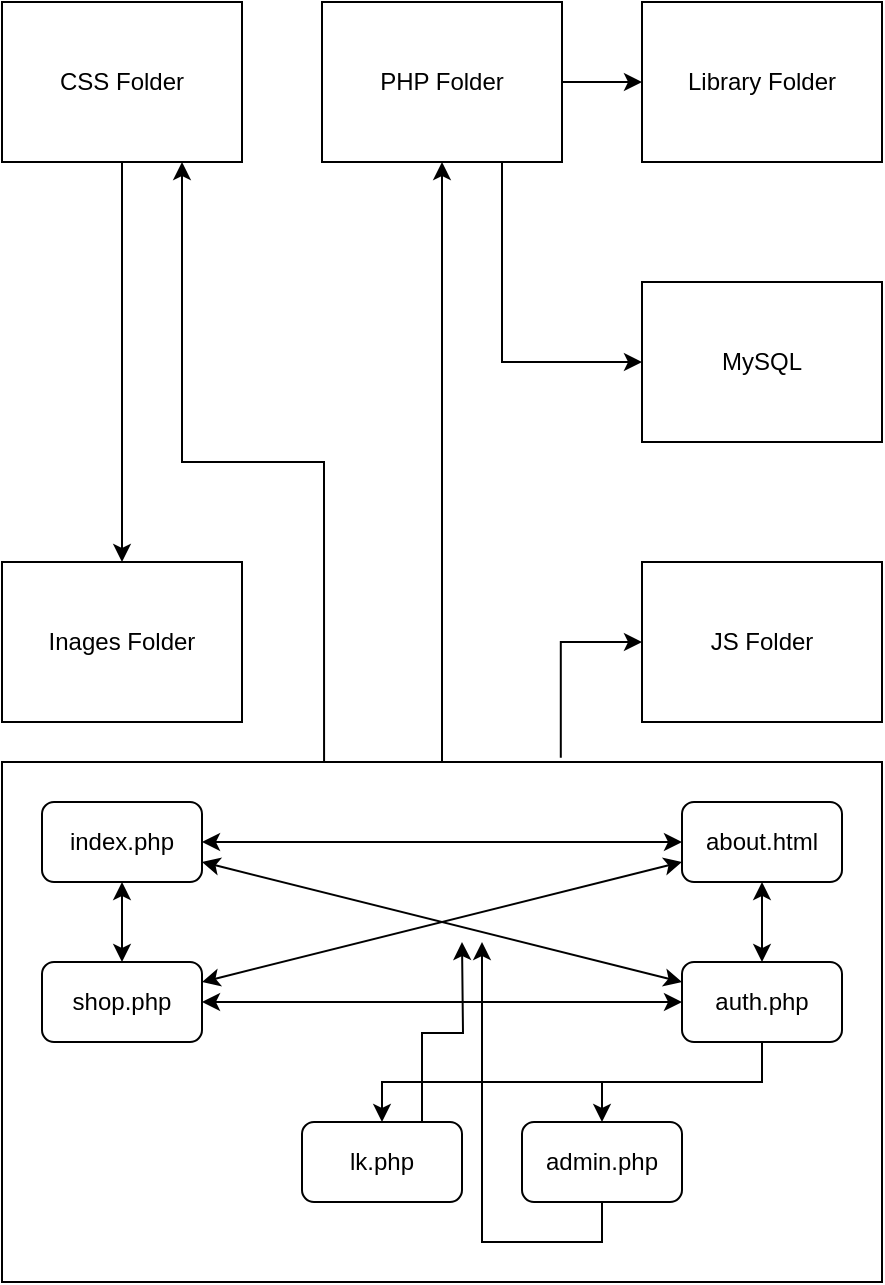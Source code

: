 <mxfile version="12.3.2" type="device" pages="1"><diagram id="rVEHCLhrx-ispVq99E-5" name="Page-1"><mxGraphModel dx="1483" dy="867" grid="1" gridSize="10" guides="1" tooltips="1" connect="1" arrows="1" fold="1" page="1" pageScale="1" pageWidth="827" pageHeight="1169" math="0" shadow="0"><root><mxCell id="0"/><mxCell id="1" parent="0"/><mxCell id="XegctLmn5UDp9jOFzgGC-33" style="edgeStyle=orthogonalEdgeStyle;rounded=0;orthogonalLoop=1;jettySize=auto;html=1;exitX=0.366;exitY=0.003;exitDx=0;exitDy=0;entryX=0.75;entryY=1;entryDx=0;entryDy=0;exitPerimeter=0;" edge="1" parent="1" source="XegctLmn5UDp9jOFzgGC-32" target="XegctLmn5UDp9jOFzgGC-1"><mxGeometry relative="1" as="geometry"/></mxCell><mxCell id="XegctLmn5UDp9jOFzgGC-34" style="edgeStyle=orthogonalEdgeStyle;rounded=0;orthogonalLoop=1;jettySize=auto;html=1;exitX=0.5;exitY=0;exitDx=0;exitDy=0;entryX=0.5;entryY=1;entryDx=0;entryDy=0;" edge="1" parent="1" source="XegctLmn5UDp9jOFzgGC-32" target="XegctLmn5UDp9jOFzgGC-2"><mxGeometry relative="1" as="geometry"/></mxCell><mxCell id="XegctLmn5UDp9jOFzgGC-35" style="edgeStyle=orthogonalEdgeStyle;rounded=0;orthogonalLoop=1;jettySize=auto;html=1;exitX=0.635;exitY=-0.008;exitDx=0;exitDy=0;entryX=0;entryY=0.5;entryDx=0;entryDy=0;exitPerimeter=0;" edge="1" parent="1" source="XegctLmn5UDp9jOFzgGC-32" target="XegctLmn5UDp9jOFzgGC-5"><mxGeometry relative="1" as="geometry"/></mxCell><mxCell id="XegctLmn5UDp9jOFzgGC-32" value="" style="rounded=0;whiteSpace=wrap;html=1;" vertex="1" parent="1"><mxGeometry x="160" y="500" width="440" height="260" as="geometry"/></mxCell><mxCell id="XegctLmn5UDp9jOFzgGC-20" style="edgeStyle=orthogonalEdgeStyle;rounded=0;orthogonalLoop=1;jettySize=auto;html=1;exitX=0.5;exitY=1;exitDx=0;exitDy=0;entryX=0.5;entryY=0;entryDx=0;entryDy=0;" edge="1" parent="1" source="XegctLmn5UDp9jOFzgGC-1" target="XegctLmn5UDp9jOFzgGC-4"><mxGeometry relative="1" as="geometry"/></mxCell><mxCell id="XegctLmn5UDp9jOFzgGC-1" value="CSS Folder" style="rounded=0;whiteSpace=wrap;html=1;" vertex="1" parent="1"><mxGeometry x="160" y="120" width="120" height="80" as="geometry"/></mxCell><mxCell id="XegctLmn5UDp9jOFzgGC-19" style="edgeStyle=orthogonalEdgeStyle;rounded=0;orthogonalLoop=1;jettySize=auto;html=1;exitX=1;exitY=0.5;exitDx=0;exitDy=0;entryX=0;entryY=0.5;entryDx=0;entryDy=0;" edge="1" parent="1" source="XegctLmn5UDp9jOFzgGC-2" target="XegctLmn5UDp9jOFzgGC-3"><mxGeometry relative="1" as="geometry"/></mxCell><mxCell id="XegctLmn5UDp9jOFzgGC-46" style="edgeStyle=orthogonalEdgeStyle;rounded=0;orthogonalLoop=1;jettySize=auto;html=1;exitX=0.75;exitY=1;exitDx=0;exitDy=0;entryX=0;entryY=0.5;entryDx=0;entryDy=0;" edge="1" parent="1" source="XegctLmn5UDp9jOFzgGC-2" target="XegctLmn5UDp9jOFzgGC-45"><mxGeometry relative="1" as="geometry"/></mxCell><mxCell id="XegctLmn5UDp9jOFzgGC-2" value="PHP Folder" style="rounded=0;whiteSpace=wrap;html=1;" vertex="1" parent="1"><mxGeometry x="320" y="120" width="120" height="80" as="geometry"/></mxCell><mxCell id="XegctLmn5UDp9jOFzgGC-3" value="Library Folder" style="rounded=0;whiteSpace=wrap;html=1;" vertex="1" parent="1"><mxGeometry x="480" y="120" width="120" height="80" as="geometry"/></mxCell><mxCell id="XegctLmn5UDp9jOFzgGC-4" value="Inages Folder" style="rounded=0;whiteSpace=wrap;html=1;" vertex="1" parent="1"><mxGeometry x="160" y="400" width="120" height="80" as="geometry"/></mxCell><mxCell id="XegctLmn5UDp9jOFzgGC-5" value="JS&amp;nbsp;Folder" style="rounded=0;whiteSpace=wrap;html=1;" vertex="1" parent="1"><mxGeometry x="480" y="400" width="120" height="80" as="geometry"/></mxCell><mxCell id="XegctLmn5UDp9jOFzgGC-11" value="about.html" style="rounded=1;whiteSpace=wrap;html=1;" vertex="1" parent="1"><mxGeometry x="500" y="520" width="80" height="40" as="geometry"/></mxCell><mxCell id="XegctLmn5UDp9jOFzgGC-13" value="index.php" style="rounded=1;whiteSpace=wrap;html=1;" vertex="1" parent="1"><mxGeometry x="180" y="520" width="80" height="40" as="geometry"/></mxCell><mxCell id="XegctLmn5UDp9jOFzgGC-22" value="shop.php" style="rounded=1;whiteSpace=wrap;html=1;" vertex="1" parent="1"><mxGeometry x="180" y="600" width="80" height="40" as="geometry"/></mxCell><mxCell id="XegctLmn5UDp9jOFzgGC-40" style="edgeStyle=orthogonalEdgeStyle;rounded=0;orthogonalLoop=1;jettySize=auto;html=1;exitX=0.5;exitY=1;exitDx=0;exitDy=0;entryX=0.5;entryY=0;entryDx=0;entryDy=0;" edge="1" parent="1" source="XegctLmn5UDp9jOFzgGC-24" target="XegctLmn5UDp9jOFzgGC-39"><mxGeometry relative="1" as="geometry"/></mxCell><mxCell id="XegctLmn5UDp9jOFzgGC-41" style="edgeStyle=orthogonalEdgeStyle;rounded=0;orthogonalLoop=1;jettySize=auto;html=1;exitX=0.5;exitY=1;exitDx=0;exitDy=0;" edge="1" parent="1" source="XegctLmn5UDp9jOFzgGC-24" target="XegctLmn5UDp9jOFzgGC-38"><mxGeometry relative="1" as="geometry"/></mxCell><mxCell id="XegctLmn5UDp9jOFzgGC-24" value="auth.php" style="rounded=1;whiteSpace=wrap;html=1;" vertex="1" parent="1"><mxGeometry x="500" y="600" width="80" height="40" as="geometry"/></mxCell><mxCell id="XegctLmn5UDp9jOFzgGC-26" value="" style="endArrow=classic;startArrow=classic;html=1;exitX=1;exitY=0.5;exitDx=0;exitDy=0;entryX=0;entryY=0.5;entryDx=0;entryDy=0;" edge="1" parent="1" source="XegctLmn5UDp9jOFzgGC-13" target="XegctLmn5UDp9jOFzgGC-11"><mxGeometry width="50" height="50" relative="1" as="geometry"><mxPoint x="320" y="580" as="sourcePoint"/><mxPoint x="370" y="530" as="targetPoint"/></mxGeometry></mxCell><mxCell id="XegctLmn5UDp9jOFzgGC-27" value="" style="endArrow=classic;startArrow=classic;html=1;entryX=0.5;entryY=1;entryDx=0;entryDy=0;exitX=0.5;exitY=0;exitDx=0;exitDy=0;" edge="1" parent="1" source="XegctLmn5UDp9jOFzgGC-22" target="XegctLmn5UDp9jOFzgGC-13"><mxGeometry width="50" height="50" relative="1" as="geometry"><mxPoint x="70" y="600" as="sourcePoint"/><mxPoint x="120" y="550" as="targetPoint"/></mxGeometry></mxCell><mxCell id="XegctLmn5UDp9jOFzgGC-28" value="" style="endArrow=classic;startArrow=classic;html=1;exitX=1;exitY=0.5;exitDx=0;exitDy=0;entryX=0;entryY=0.5;entryDx=0;entryDy=0;" edge="1" parent="1" source="XegctLmn5UDp9jOFzgGC-22" target="XegctLmn5UDp9jOFzgGC-24"><mxGeometry width="50" height="50" relative="1" as="geometry"><mxPoint x="370" y="650" as="sourcePoint"/><mxPoint x="420" y="600" as="targetPoint"/></mxGeometry></mxCell><mxCell id="XegctLmn5UDp9jOFzgGC-29" value="" style="endArrow=classic;startArrow=classic;html=1;entryX=0.5;entryY=1;entryDx=0;entryDy=0;exitX=0.5;exitY=0;exitDx=0;exitDy=0;" edge="1" parent="1" source="XegctLmn5UDp9jOFzgGC-24" target="XegctLmn5UDp9jOFzgGC-11"><mxGeometry width="50" height="50" relative="1" as="geometry"><mxPoint x="510" y="620" as="sourcePoint"/><mxPoint x="560" y="570" as="targetPoint"/></mxGeometry></mxCell><mxCell id="XegctLmn5UDp9jOFzgGC-30" value="" style="endArrow=classic;startArrow=classic;html=1;exitX=1;exitY=0.25;exitDx=0;exitDy=0;entryX=0;entryY=0.75;entryDx=0;entryDy=0;" edge="1" parent="1" source="XegctLmn5UDp9jOFzgGC-22" target="XegctLmn5UDp9jOFzgGC-11"><mxGeometry width="50" height="50" relative="1" as="geometry"><mxPoint x="350" y="610" as="sourcePoint"/><mxPoint x="400" y="560" as="targetPoint"/></mxGeometry></mxCell><mxCell id="XegctLmn5UDp9jOFzgGC-31" value="" style="endArrow=classic;startArrow=classic;html=1;entryX=1;entryY=0.75;entryDx=0;entryDy=0;exitX=0;exitY=0.25;exitDx=0;exitDy=0;" edge="1" parent="1" source="XegctLmn5UDp9jOFzgGC-24" target="XegctLmn5UDp9jOFzgGC-13"><mxGeometry width="50" height="50" relative="1" as="geometry"><mxPoint x="260" y="600" as="sourcePoint"/><mxPoint x="310" y="550" as="targetPoint"/></mxGeometry></mxCell><mxCell id="XegctLmn5UDp9jOFzgGC-44" style="edgeStyle=orthogonalEdgeStyle;rounded=0;orthogonalLoop=1;jettySize=auto;html=1;exitX=0.75;exitY=0;exitDx=0;exitDy=0;" edge="1" parent="1" source="XegctLmn5UDp9jOFzgGC-38"><mxGeometry relative="1" as="geometry"><mxPoint x="390" y="590" as="targetPoint"/></mxGeometry></mxCell><mxCell id="XegctLmn5UDp9jOFzgGC-38" value="lk.php" style="rounded=1;whiteSpace=wrap;html=1;" vertex="1" parent="1"><mxGeometry x="310" y="680" width="80" height="40" as="geometry"/></mxCell><mxCell id="XegctLmn5UDp9jOFzgGC-42" style="edgeStyle=orthogonalEdgeStyle;rounded=0;orthogonalLoop=1;jettySize=auto;html=1;exitX=0.5;exitY=1;exitDx=0;exitDy=0;" edge="1" parent="1" source="XegctLmn5UDp9jOFzgGC-39"><mxGeometry relative="1" as="geometry"><mxPoint x="400" y="590" as="targetPoint"/></mxGeometry></mxCell><mxCell id="XegctLmn5UDp9jOFzgGC-39" value="admin.php" style="rounded=1;whiteSpace=wrap;html=1;" vertex="1" parent="1"><mxGeometry x="420" y="680" width="80" height="40" as="geometry"/></mxCell><mxCell id="XegctLmn5UDp9jOFzgGC-45" value="MySQL" style="rounded=0;whiteSpace=wrap;html=1;" vertex="1" parent="1"><mxGeometry x="480" y="260" width="120" height="80" as="geometry"/></mxCell></root></mxGraphModel></diagram></mxfile>
